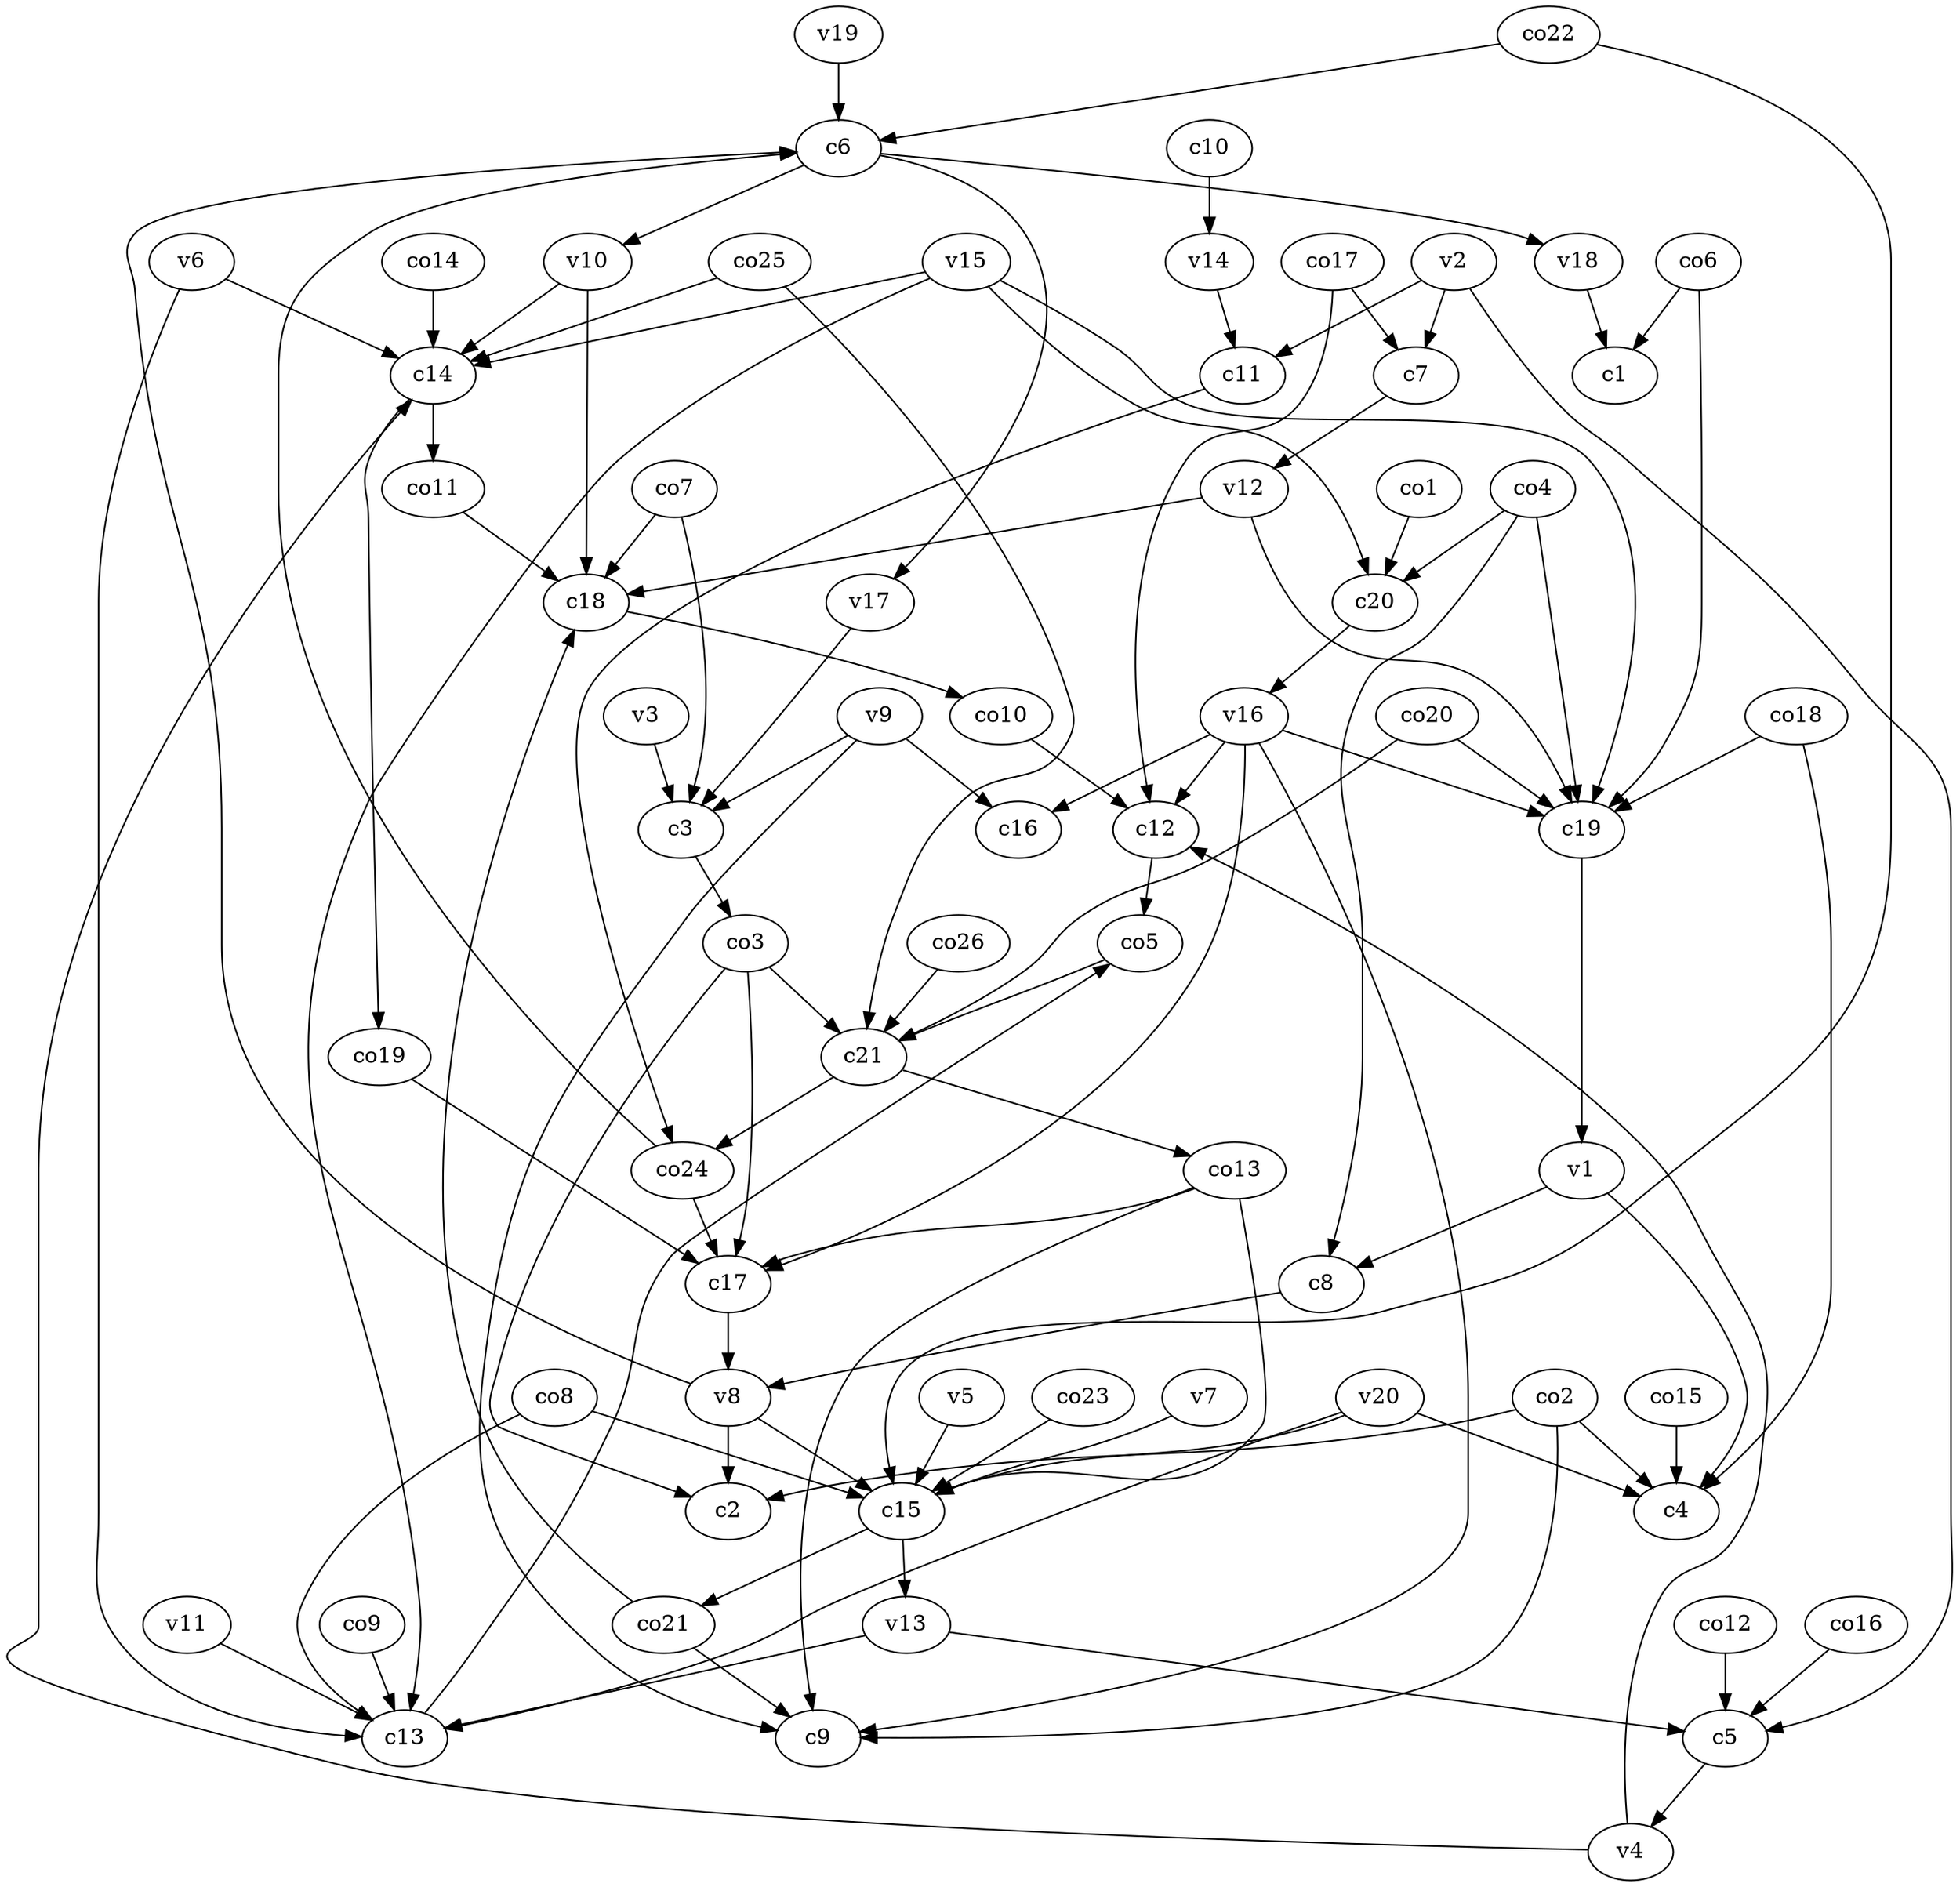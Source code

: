 strict digraph  {
c1;
c2;
c3;
c4;
c5;
c6;
c7;
c8;
c9;
c10;
c11;
c12;
c13;
c14;
c15;
c16;
c17;
c18;
c19;
c20;
c21;
v1;
v2;
v3;
v4;
v5;
v6;
v7;
v8;
v9;
v10;
v11;
v12;
v13;
v14;
v15;
v16;
v17;
v18;
v19;
v20;
co1;
co2;
co3;
co4;
co5;
co6;
co7;
co8;
co9;
co10;
co11;
co12;
co13;
co14;
co15;
co16;
co17;
co18;
co19;
co20;
co21;
co22;
co23;
co24;
co25;
co26;
c3 -> co3  [weight=1];
c5 -> v4  [weight=1];
c6 -> v10  [weight=1];
c6 -> v18  [weight=1];
c6 -> v17  [weight=1];
c7 -> v12  [weight=1];
c8 -> v8  [weight=1];
c10 -> v14  [weight=1];
c11 -> co24  [weight=1];
c12 -> co5  [weight=1];
c13 -> co5  [weight=1];
c14 -> co19  [weight=1];
c14 -> co11  [weight=1];
c15 -> co21  [weight=1];
c15 -> v13  [weight=1];
c17 -> v8  [weight=1];
c18 -> co10  [weight=1];
c19 -> v1  [weight=1];
c20 -> v16  [weight=1];
c21 -> co24  [weight=1];
c21 -> co13  [weight=1];
v1 -> c8  [weight=1];
v1 -> c4  [weight=1];
v2 -> c5  [weight=1];
v2 -> c11  [weight=1];
v2 -> c7  [weight=1];
v3 -> c3  [weight=1];
v4 -> c14  [weight=1];
v4 -> c12  [weight=1];
v5 -> c15  [weight=1];
v6 -> c14  [weight=1];
v6 -> c13  [weight=1];
v7 -> c15  [weight=1];
v8 -> c15  [weight=1];
v8 -> c2  [weight=1];
v8 -> c6  [weight=1];
v9 -> c16  [weight=1];
v9 -> c9  [weight=1];
v9 -> c3  [weight=1];
v10 -> c18  [weight=1];
v10 -> c14  [weight=1];
v11 -> c13  [weight=1];
v12 -> c19  [weight=1];
v12 -> c18  [weight=1];
v13 -> c5  [weight=1];
v13 -> c13  [weight=1];
v14 -> c11  [weight=1];
v15 -> c19  [weight=1];
v15 -> c14  [weight=1];
v15 -> c13  [weight=1];
v15 -> c20  [weight=1];
v16 -> c16  [weight=1];
v16 -> c17  [weight=1];
v16 -> c19  [weight=1];
v16 -> c12  [weight=1];
v16 -> c9  [weight=1];
v17 -> c3  [weight=1];
v18 -> c1  [weight=1];
v19 -> c6  [weight=1];
v20 -> c15  [weight=1];
v20 -> c4  [weight=1];
v20 -> c13  [weight=1];
co1 -> c20  [weight=1];
co2 -> c2  [weight=1];
co2 -> c9  [weight=1];
co2 -> c4  [weight=1];
co3 -> c21  [weight=1];
co3 -> c2  [weight=1];
co3 -> c17  [weight=1];
co4 -> c20  [weight=1];
co4 -> c8  [weight=1];
co4 -> c19  [weight=1];
co5 -> c21  [weight=1];
co6 -> c1  [weight=1];
co6 -> c19  [weight=1];
co7 -> c3  [weight=1];
co7 -> c18  [weight=1];
co8 -> c13  [weight=1];
co8 -> c15  [weight=1];
co9 -> c13  [weight=1];
co10 -> c12  [weight=1];
co11 -> c18  [weight=1];
co12 -> c5  [weight=1];
co13 -> c9  [weight=1];
co13 -> c17  [weight=1];
co13 -> c15  [weight=1];
co14 -> c14  [weight=1];
co15 -> c4  [weight=1];
co16 -> c5  [weight=1];
co17 -> c7  [weight=1];
co17 -> c12  [weight=1];
co18 -> c19  [weight=1];
co18 -> c4  [weight=1];
co19 -> c17  [weight=1];
co20 -> c21  [weight=1];
co20 -> c19  [weight=1];
co21 -> c18  [weight=1];
co21 -> c9  [weight=1];
co22 -> c6  [weight=1];
co22 -> c15  [weight=1];
co23 -> c15  [weight=1];
co24 -> c6  [weight=1];
co24 -> c17  [weight=1];
co25 -> c21  [weight=1];
co25 -> c14  [weight=1];
co26 -> c21  [weight=1];
}
